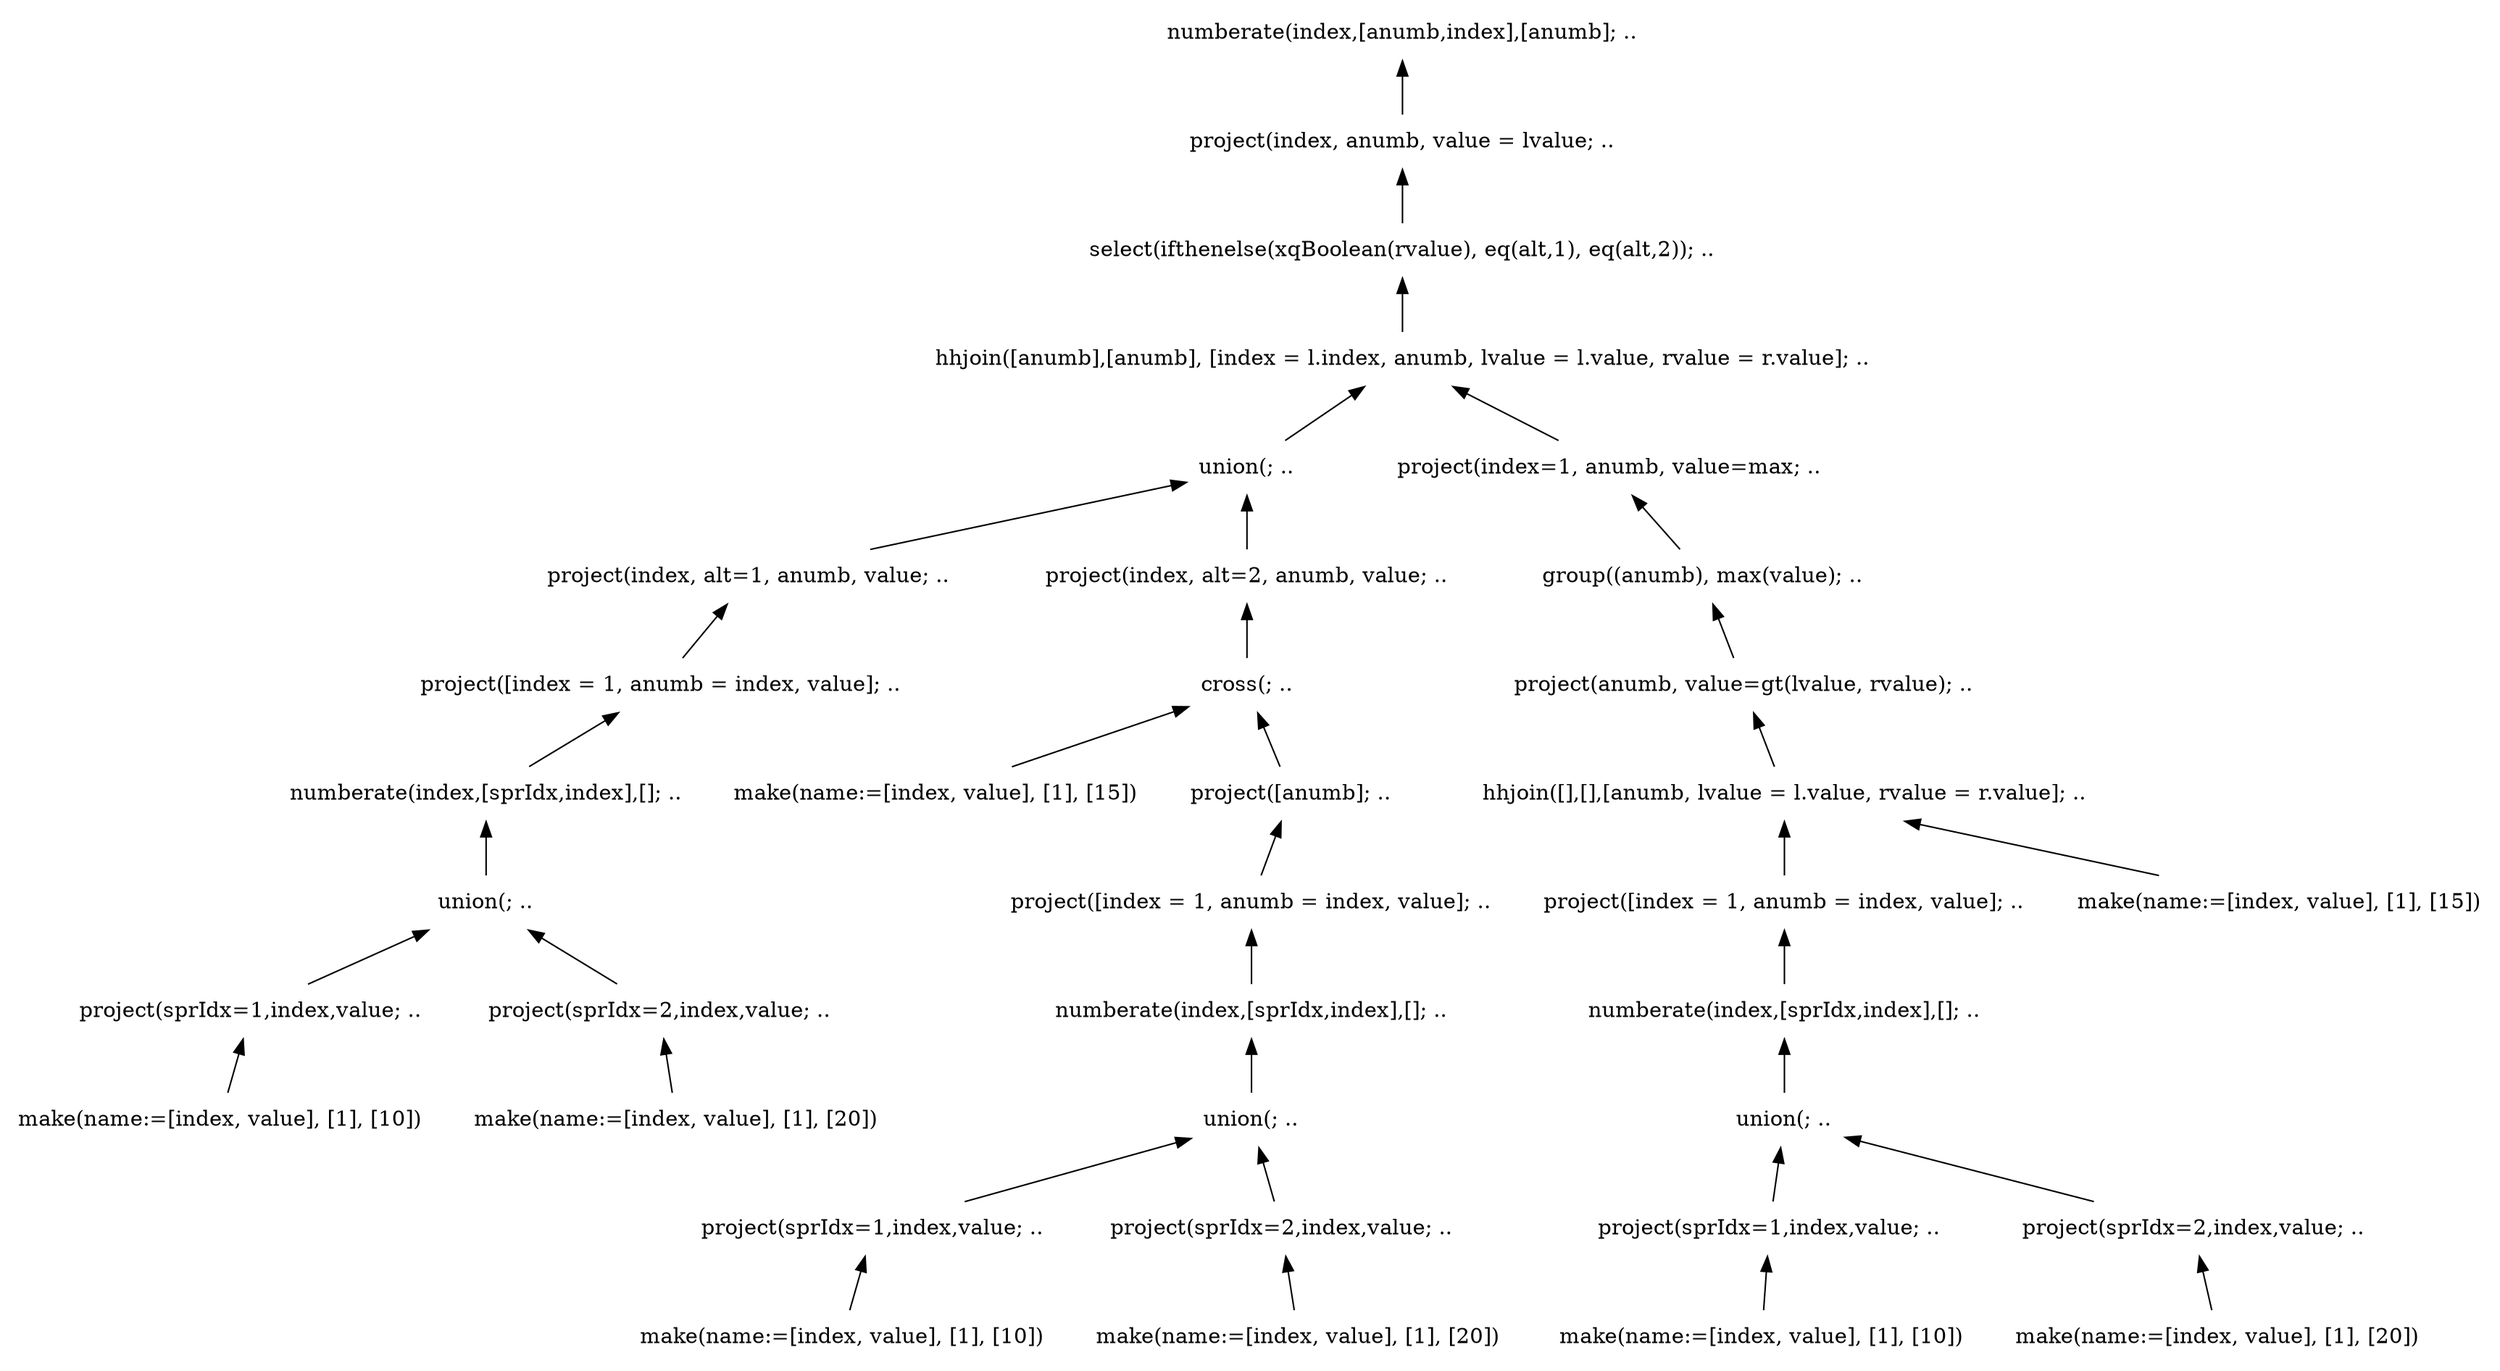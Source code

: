 digraph AST {
edge [color=black, dir=both, weight=1, fontcolor=black, arrowhead=none, arrowtail=normal]
node [shape=plaintext]
numberate1 [label="numberate(index,[anumb,index],[anumb]; .."]
  numberate1 -> project2
project2 [label="project(index, anumb, value = lvalue; .."]
    project2 -> select3
select3 [label="select(ifthenelse(xqBoolean(rvalue), eq(alt,1), eq(alt,2)); .."]
      select3 -> hhjoin4
hhjoin4 [label="hhjoin([anumb],[anumb], [index = l.index, anumb, lvalue = l.value, rvalue = r.value]; .."]
        hhjoin4 -> union5
union5 [label="union(; .."]
          union5 -> project6
project6 [label="project(index, alt=1, anumb, value; .."]
            project6 -> project7
project7 [label="project([index = 1, anumb = index, value]; .."]
              project7 -> numberate8
numberate8 [label="numberate(index,[sprIdx,index],[]; .."]
                numberate8 -> union9
union9 [label="union(; .."]
                  union9 -> project10
project10 [label="project(sprIdx=1,index,value; .."]
                    project10 -> make11
make11 [label="make(name:=[index, value], [1], [10])"]
                    union9 -> project12
project12 [label="project(sprIdx=2,index,value; .."]
                      project12 -> make13
make13 [label="make(name:=[index, value], [1], [20])"]
            union5 -> project14
project14 [label="project(index, alt=2, anumb, value; .."]
              project14 -> cross15
cross15 [label="cross(; .."]
                cross15 -> make16
make16 [label="make(name:=[index, value], [1], [15])"]
                  cross15 -> project17
project17 [label="project([anumb]; .."]
                    project17 -> project18
project18 [label="project([index = 1, anumb = index, value]; .."]
                      project18 -> numberate19
numberate19 [label="numberate(index,[sprIdx,index],[]; .."]
                        numberate19 -> union20
union20 [label="union(; .."]
                          union20 -> project21
project21 [label="project(sprIdx=1,index,value; .."]
                            project21 -> make22
make22 [label="make(name:=[index, value], [1], [10])"]
                            union20 -> project23
project23 [label="project(sprIdx=2,index,value; .."]
                              project23 -> make24
make24 [label="make(name:=[index, value], [1], [20])"]
          hhjoin4 -> project25
project25 [label="project(index=1, anumb, value=max; .."]
            project25 -> group26
group26 [label="group((anumb), max(value); .."]
              group26 -> project27
project27 [label="project(anumb, value=gt(lvalue, rvalue); .."]
                project27 -> hhjoin28
hhjoin28 [label="hhjoin([],[],[anumb, lvalue = l.value, rvalue = r.value]; .."]
                  hhjoin28 -> project29
project29 [label="project([index = 1, anumb = index, value]; .."]
                    project29 -> numberate30
numberate30 [label="numberate(index,[sprIdx,index],[]; .."]
                      numberate30 -> union31
union31 [label="union(; .."]
                        union31 -> project32
project32 [label="project(sprIdx=1,index,value; .."]
                          project32 -> make33
make33 [label="make(name:=[index, value], [1], [10])"]
                          union31 -> project34
project34 [label="project(sprIdx=2,index,value; .."]
                            project34 -> make35
make35 [label="make(name:=[index, value], [1], [20])"]
                    hhjoin28 -> make36
make36 [label="make(name:=[index, value], [1], [15])"]

}